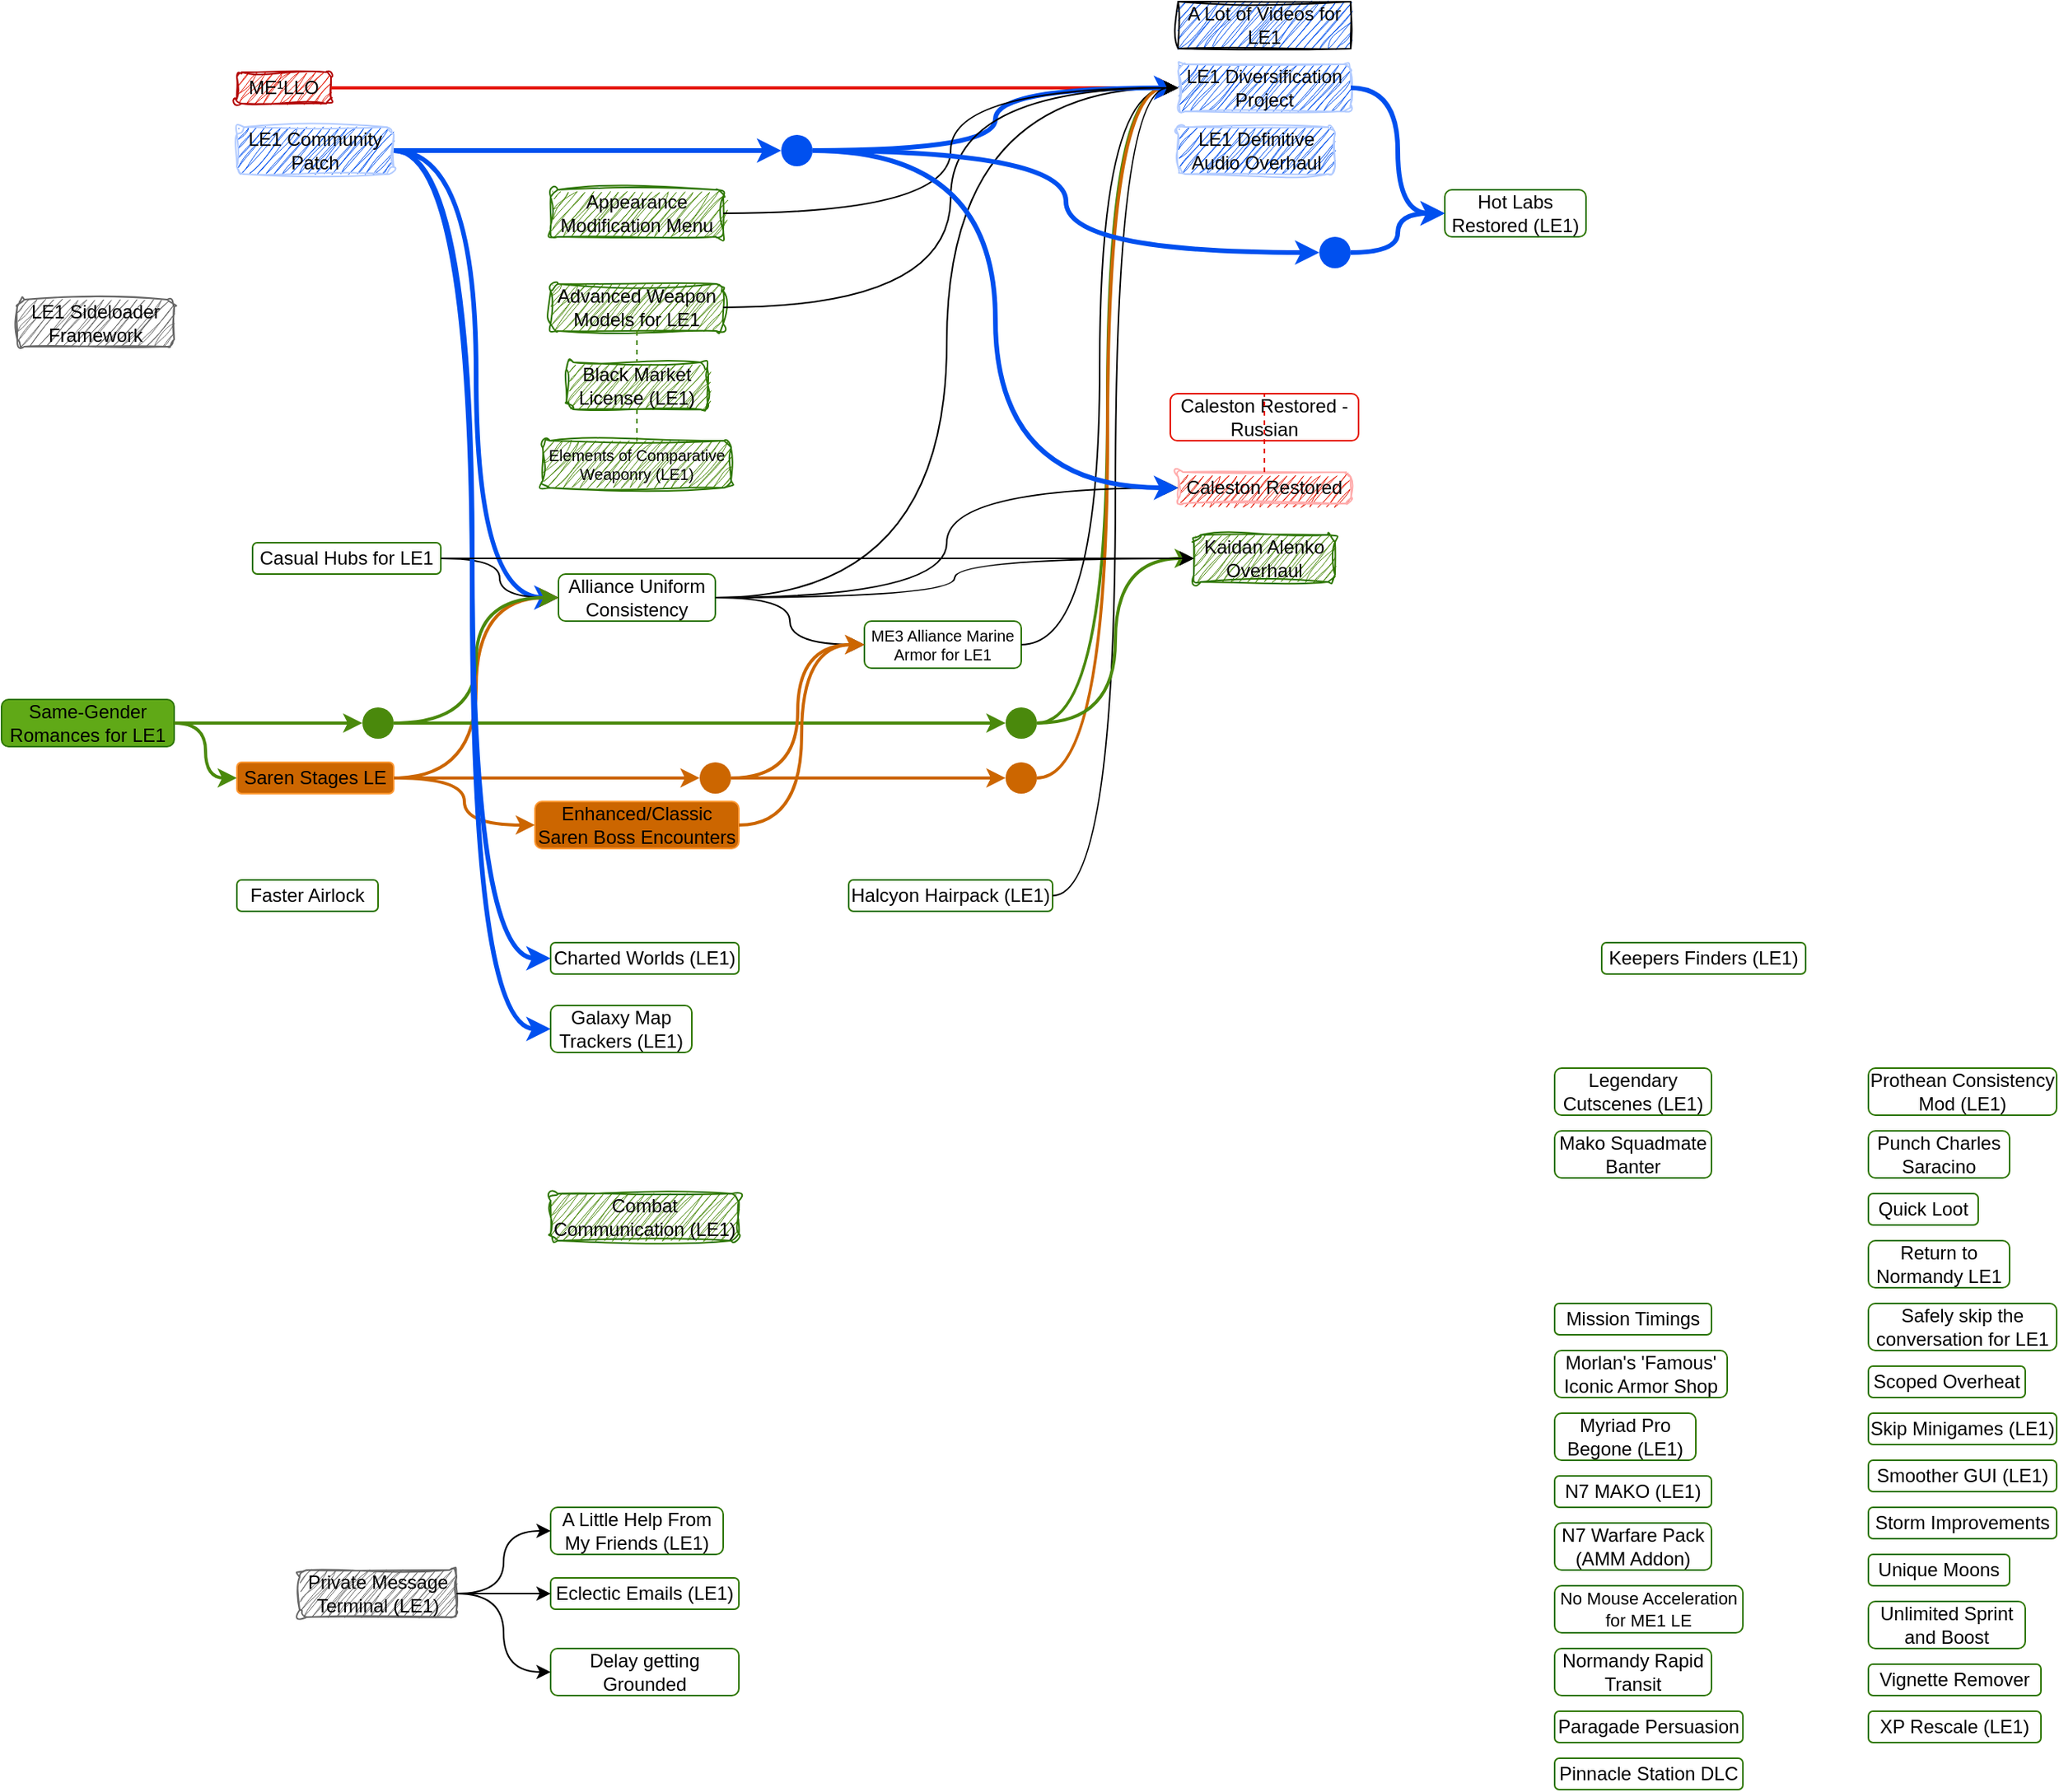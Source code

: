 <mxfile version="26.1.0">
  <diagram name="Страница — 1" id="1QfvMjIt6kSm-26QrTTU">
    <mxGraphModel dx="926" dy="1263" grid="1" gridSize="10" guides="1" tooltips="1" connect="1" arrows="1" fold="1" page="1" pageScale="1" pageWidth="1654" pageHeight="1169" math="0" shadow="0">
      <root>
        <mxCell id="0" />
        <mxCell id="1" parent="0" />
        <mxCell id="hEbEdlZakMNNl_RcjGQe-7" style="edgeStyle=orthogonalEdgeStyle;shape=connector;curved=1;rounded=0;orthogonalLoop=1;jettySize=auto;html=1;entryX=0;entryY=0.5;entryDx=0;entryDy=0;strokeColor=light-dark(#4A890C,#4A890C);align=center;verticalAlign=middle;fontFamily=Helvetica;fontSize=11;fontColor=default;labelBackgroundColor=default;endArrow=classic;strokeWidth=2;exitX=1;exitY=0.5;exitDx=0;exitDy=0;entryPerimeter=0;" edge="1" parent="1" source="hEbEdlZakMNNl_RcjGQe-16" target="XhbC9aTRr4sNY5ImtjRr-4">
          <mxGeometry relative="1" as="geometry" />
        </mxCell>
        <mxCell id="hEbEdlZakMNNl_RcjGQe-17" style="edgeStyle=orthogonalEdgeStyle;shape=connector;curved=1;rounded=0;orthogonalLoop=1;jettySize=auto;html=1;entryX=0;entryY=0.5;entryDx=0;entryDy=0;strokeColor=light-dark(#4A890C,#4A890C);align=center;verticalAlign=middle;fontFamily=Helvetica;fontSize=11;fontColor=default;labelBackgroundColor=default;endArrow=classic;strokeWidth=2;" edge="1" parent="1" source="XhbC9aTRr4sNY5ImtjRr-1" target="hEbEdlZakMNNl_RcjGQe-14">
          <mxGeometry relative="1" as="geometry" />
        </mxCell>
        <UserObject label="&lt;div&gt;Same-Gender Romances for LE1&lt;/div&gt;" link="https://www.nexusmods.com/masseffectlegendaryedition/mods/564" id="XhbC9aTRr4sNY5ImtjRr-1">
          <mxCell style="rounded=1;whiteSpace=wrap;html=1;fillColor=#60a917;fontColor=default;strokeColor=#2D7600;points=[[0,0.5,0,0,0],[0.5,0,0,0,0],[0.5,1,0,0,0],[1,0.5,0,0,0]];" parent="1" vertex="1">
            <mxGeometry x="40" y="445" width="110" height="30" as="geometry" />
          </mxCell>
        </UserObject>
        <UserObject label="&lt;div&gt;LE1 Sideloader Framework&lt;/div&gt;" link="https://www.nexusmods.com/masseffectlegendaryedition/mods/1309" id="XhbC9aTRr4sNY5ImtjRr-2">
          <mxCell style="rounded=1;whiteSpace=wrap;html=1;fillColor=light-dark(#666666,#666666);strokeColor=light-dark(#666666,#666666);sketch=1;curveFitting=1;jiggle=2;points=[[0,0.5,0,0,0],[0.5,0,0,0,0],[0.5,1,0,0,0],[1,0.5,0,0,0]];" parent="1" vertex="1">
            <mxGeometry x="50" y="190" width="100" height="30" as="geometry" />
          </mxCell>
        </UserObject>
        <mxCell id="hEbEdlZakMNNl_RcjGQe-4" style="edgeStyle=orthogonalEdgeStyle;shape=connector;curved=1;rounded=0;orthogonalLoop=1;jettySize=auto;html=1;exitX=1;exitY=0.5;exitDx=0;exitDy=0;entryX=0;entryY=0.5;entryDx=0;entryDy=0;strokeColor=light-dark(#0050EF,#0050EF);align=center;verticalAlign=middle;fontFamily=Helvetica;fontSize=11;fontColor=default;labelBackgroundColor=default;endArrow=classic;strokeWidth=3;" edge="1" parent="1" source="XhbC9aTRr4sNY5ImtjRr-3" target="XhbC9aTRr4sNY5ImtjRr-9">
          <mxGeometry relative="1" as="geometry" />
        </mxCell>
        <mxCell id="hEbEdlZakMNNl_RcjGQe-42" style="edgeStyle=orthogonalEdgeStyle;shape=connector;curved=1;rounded=0;orthogonalLoop=1;jettySize=auto;html=1;entryX=0;entryY=0.5;entryDx=0;entryDy=0;strokeColor=light-dark(#0050EF,#0050EF);align=center;verticalAlign=middle;fontFamily=Helvetica;fontSize=11;fontColor=default;labelBackgroundColor=default;endArrow=classic;strokeWidth=3;" edge="1" parent="1" source="XhbC9aTRr4sNY5ImtjRr-3" target="hEbEdlZakMNNl_RcjGQe-41">
          <mxGeometry relative="1" as="geometry" />
        </mxCell>
        <UserObject label="&lt;div&gt;LE1 Community Patch&lt;/div&gt;" link="https://www.nexusmods.com/masseffectlegendaryedition/mods/23" id="XhbC9aTRr4sNY5ImtjRr-3">
          <mxCell style="rounded=1;whiteSpace=wrap;html=1;fillColor=light-dark(#0050EF,#0050EF);fontColor=default;strokeColor=light-dark(#B2CBFF,#B2CBFF);points=[[0,0.5,0,0,0],[0.5,0,0,0,0],[0.5,1,0,0,0],[1,0.5,0,0,0]];sketch=1;curveFitting=1;jiggle=2;" parent="1" vertex="1">
            <mxGeometry x="190" y="80" width="100" height="30" as="geometry" />
          </mxCell>
        </UserObject>
        <UserObject label="&lt;div&gt;LE1 Diversification Project&lt;/div&gt;" link="https://www.nexusmods.com/masseffectlegendaryedition/mods/1172" id="XhbC9aTRr4sNY5ImtjRr-4">
          <mxCell style="rounded=1;whiteSpace=wrap;html=1;fillColor=light-dark(#0050EF,#0050EF);fontColor=default;strokeColor=light-dark(#B2CBFF,#B2CBFF);points=[[0,0.5,0,0,0],[0.5,0,0,0,0],[0.5,1,0,0,0],[1,0.5,0,0,0]];sketch=1;curveFitting=1;jiggle=2;" parent="1" vertex="1">
            <mxGeometry x="790" y="40" width="110" height="30" as="geometry" />
          </mxCell>
        </UserObject>
        <UserObject label="LE1 Definitive Audio Overhaul" link="https://www.nexusmods.com/masseffectlegendaryedition/mods/1560" id="XhbC9aTRr4sNY5ImtjRr-5">
          <mxCell style="rounded=1;whiteSpace=wrap;html=1;fillColor=light-dark(#0050EF,#0050EF);fontColor=default;strokeColor=light-dark(#B2CBFF,#B2CBFF);points=[[0,0.5,0,0,0],[0.5,0,0,0,0],[0.5,1,0,0,0],[1,0.5,0,0,0]];sketch=1;curveFitting=1;jiggle=2;" parent="1" vertex="1">
            <mxGeometry x="790" y="80" width="100" height="30" as="geometry" />
          </mxCell>
        </UserObject>
        <UserObject label="A Lot of Videos for LE1" link="https://www.nexusmods.com/masseffectlegendaryedition/mods/3" id="XhbC9aTRr4sNY5ImtjRr-6">
          <mxCell style="rounded=0;whiteSpace=wrap;html=1;fillColor=light-dark(#0050EF,#0050EF);fontColor=default;strokeColor=default;fillStyle=hatch;gradientColor=none;sketch=1;curveFitting=1;jiggle=2;glass=0;shadow=0;points=[[0,0.5,0,0,0],[0.5,0,0,0,0],[0.5,1,0,0,0],[1,0.5,0,0,0]];" parent="1" vertex="1">
            <mxGeometry x="790" width="110" height="30" as="geometry" />
          </mxCell>
        </UserObject>
        <UserObject label="A Little Help From My Friends (LE1)" link="https://www.nexusmods.com/masseffectlegendaryedition/mods/1526" id="XhbC9aTRr4sNY5ImtjRr-7">
          <mxCell style="rounded=1;whiteSpace=wrap;html=1;fillColor=none;fontColor=default;strokeColor=#2D7600;points=[[0,0.5,0,0,0],[0.5,0,0,0,0],[0.5,1,0,0,0],[1,0.5,0,0,0]];" parent="1" vertex="1">
            <mxGeometry x="390" y="960" width="110" height="30" as="geometry" />
          </mxCell>
        </UserObject>
        <UserObject label="Advanced Weapon Models for LE1" link="https://www.nexusmods.com/masseffectlegendaryedition/mods/853" id="XhbC9aTRr4sNY5ImtjRr-8">
          <mxCell style="rounded=1;whiteSpace=wrap;html=1;fillColor=light-dark(#4A890C,#4A890C);fontColor=default;strokeColor=#2D7600;sketch=1;curveFitting=1;jiggle=2;points=[[0,0.5,0,0,0],[0.5,0,0,0,0],[0.5,1,0,0,0],[1,0.5,0,0,0]];" parent="1" vertex="1">
            <mxGeometry x="390" y="180" width="110" height="30" as="geometry" />
          </mxCell>
        </UserObject>
        <UserObject label="Alliance Uniform Consistency" link="https://www.nexusmods.com/masseffectlegendaryedition/mods/799" id="XhbC9aTRr4sNY5ImtjRr-9">
          <mxCell style="rounded=1;whiteSpace=wrap;html=1;fillColor=none;fontColor=default;strokeColor=#2D7600;points=[[0,0.5,0,0,0],[0.5,0,0,0,0],[0.5,1,0,0,0],[1,0.5,0,0,0]];" parent="1" vertex="1">
            <mxGeometry x="395" y="365" width="100" height="30" as="geometry" />
          </mxCell>
        </UserObject>
        <UserObject label="Appearance Modification Menu" link="https://www.nexusmods.com/masseffectlegendaryedition/mods/2513" id="XhbC9aTRr4sNY5ImtjRr-10">
          <mxCell style="rounded=1;whiteSpace=wrap;html=1;fillColor=light-dark(#4A890C,#4A890C);fontColor=default;strokeColor=#2D7600;points=[[0,0.5,0,0,0],[0.5,0,0,0,0],[0.5,1,0,0,0],[1,0.5,0,0,0]];sketch=1;curveFitting=1;jiggle=2;" parent="1" vertex="1">
            <mxGeometry x="390" y="120" width="110" height="30" as="geometry" />
          </mxCell>
        </UserObject>
        <mxCell id="hEbEdlZakMNNl_RcjGQe-35" style="shape=connector;rounded=0;orthogonalLoop=1;jettySize=auto;html=1;strokeColor=light-dark(#4A890C,#4A890C);align=center;verticalAlign=middle;fontFamily=Helvetica;fontSize=11;fontColor=default;labelBackgroundColor=default;endArrow=none;dashed=1;startFill=0;" edge="1" parent="1" source="XhbC9aTRr4sNY5ImtjRr-11" target="XhbC9aTRr4sNY5ImtjRr-18">
          <mxGeometry relative="1" as="geometry" />
        </mxCell>
        <UserObject label="Black Market License (LE1)" link="https://www.nexusmods.com/masseffectlegendaryedition/mods/661" id="XhbC9aTRr4sNY5ImtjRr-11">
          <mxCell style="rounded=1;whiteSpace=wrap;html=1;fillColor=light-dark(#4A890C,#4A890C);fontColor=default;strokeColor=#2D7600;points=[[0,0.5,0,0,0],[0.5,0,0,0,0],[0.5,1,0,0,0],[1,0.5,0,0,0]];sketch=1;curveFitting=1;jiggle=2;" parent="1" vertex="1">
            <mxGeometry x="400" y="230" width="90" height="30" as="geometry" />
          </mxCell>
        </UserObject>
        <UserObject label="Caleston Restored" link="https://www.nexusmods.com/masseffectlegendaryedition/mods/2238" id="XhbC9aTRr4sNY5ImtjRr-12">
          <mxCell style="rounded=1;whiteSpace=wrap;html=1;fillColor=light-dark(#E51400,#E51400);fontColor=default;strokeColor=light-dark(#FFACAC,#FFACAC);points=[[0,0.5,0,0,0],[0.5,0,0,0,0],[0.5,1,0,0,0],[1,0.5,0,0,0]];sketch=1;curveFitting=1;jiggle=2;" parent="1" vertex="1">
            <mxGeometry x="790" y="300" width="110" height="20" as="geometry" />
          </mxCell>
        </UserObject>
        <mxCell id="hEbEdlZakMNNl_RcjGQe-5" style="edgeStyle=orthogonalEdgeStyle;shape=connector;curved=1;rounded=0;orthogonalLoop=1;jettySize=auto;html=1;exitX=1;exitY=0.5;exitDx=0;exitDy=0;entryX=0;entryY=0.5;entryDx=0;entryDy=0;strokeColor=default;align=center;verticalAlign=middle;fontFamily=Helvetica;fontSize=11;fontColor=default;labelBackgroundColor=default;endArrow=classic;" edge="1" parent="1" source="XhbC9aTRr4sNY5ImtjRr-13" target="XhbC9aTRr4sNY5ImtjRr-9">
          <mxGeometry relative="1" as="geometry" />
        </mxCell>
        <UserObject label="Casual Hubs for LE1" link="https://www.nexusmods.com/masseffectlegendaryedition/mods/574" id="XhbC9aTRr4sNY5ImtjRr-13">
          <mxCell style="rounded=1;whiteSpace=wrap;html=1;fillColor=none;fontColor=default;strokeColor=#2D7600;points=[[0,0.5,0,0,0],[0.5,0,0,0,0],[0.5,1,0,0,0],[1,0.5,0,0,0]];" parent="1" vertex="1">
            <mxGeometry x="200" y="345" width="120" height="20" as="geometry" />
          </mxCell>
        </UserObject>
        <UserObject label="Caleston Restored - Russian" link="https://www.nexusmods.com/masseffectlegendaryedition/mods/2408" id="XhbC9aTRr4sNY5ImtjRr-14">
          <mxCell style="rounded=1;whiteSpace=wrap;html=1;fillColor=none;fontColor=default;strokeColor=light-dark(#E51400,#E51400);points=[[0,0.5,0,0,0],[0.5,0,0,0,0],[0.5,1,0,0,0],[1,0.5,0,0,0]];" parent="1" vertex="1">
            <mxGeometry x="785" y="250" width="120" height="30" as="geometry" />
          </mxCell>
        </UserObject>
        <UserObject label="Combat Communication (LE1)" link="https://www.nexusmods.com/masseffectlegendaryedition/mods/1934" id="XhbC9aTRr4sNY5ImtjRr-15">
          <mxCell style="rounded=1;whiteSpace=wrap;html=1;fillColor=light-dark(#4A890C,#4A890C);fontColor=default;strokeColor=#2D7600;points=[[0,0.5,0,0,0],[0.5,0,0,0,0],[0.5,1,0,0,0],[1,0.5,0,0,0]];sketch=1;curveFitting=1;jiggle=2;" parent="1" vertex="1">
            <mxGeometry x="390" y="760" width="120" height="30" as="geometry" />
          </mxCell>
        </UserObject>
        <UserObject label="Eclectic Emails (LE1)" link="https://www.nexusmods.com/masseffectlegendaryedition/mods/1563" id="XhbC9aTRr4sNY5ImtjRr-16">
          <mxCell style="rounded=1;whiteSpace=wrap;html=1;fillColor=none;fontColor=default;strokeColor=#2D7600;points=[[0,0.5,0,0,0],[0.5,0,0,0,0],[0.5,1,0,0,0],[1,0.5,0,0,0]];" parent="1" vertex="1">
            <mxGeometry x="390" y="1005" width="120" height="20" as="geometry" />
          </mxCell>
        </UserObject>
        <UserObject label="Halcyon Hairpack (LE1)" link="https://www.nexusmods.com/masseffectlegendaryedition/mods/1497" id="XhbC9aTRr4sNY5ImtjRr-17">
          <mxCell style="rounded=1;whiteSpace=wrap;html=1;fillColor=none;fontColor=default;strokeColor=#2D7600;points=[[0,0.5,0,0,0],[0.5,0,0,0,0],[0.5,1,0,0,0],[1,0.5,0,0,0]];" parent="1" vertex="1">
            <mxGeometry x="580" y="560" width="130" height="20" as="geometry" />
          </mxCell>
        </UserObject>
        <UserObject label="Elements of Comparative Weaponry (LE1)" link="https://www.nexusmods.com/masseffectlegendaryedition/mods/639" id="XhbC9aTRr4sNY5ImtjRr-18">
          <mxCell style="rounded=1;whiteSpace=wrap;html=1;fillColor=light-dark(#4A890C,#4A890C);fontColor=default;strokeColor=#2D7600;fontSize=10;points=[[0,0.5,0,0,0],[0.5,0,0,0,0],[0.5,1,0,0,0],[1,0.5,0,0,0]];sketch=1;curveFitting=1;jiggle=2;" parent="1" vertex="1">
            <mxGeometry x="385" y="280" width="120" height="30" as="geometry" />
          </mxCell>
        </UserObject>
        <UserObject label="Galaxy Map Trackers (LE1)" link="https://www.nexusmods.com/masseffectlegendaryedition/mods/426" id="XhbC9aTRr4sNY5ImtjRr-19">
          <mxCell style="rounded=1;whiteSpace=wrap;html=1;fillColor=none;fontColor=default;strokeColor=#2D7600;points=[[0,0.5,0,0,0],[0.5,0,0,0,0],[0.5,1,0,0,0],[1,0.5,0,0,0]];" parent="1" vertex="1">
            <mxGeometry x="390" y="640" width="90" height="30" as="geometry" />
          </mxCell>
        </UserObject>
        <UserObject label="Faster Airlock" link="https://www.nexusmods.com/masseffectlegendaryedition/mods/753" id="XhbC9aTRr4sNY5ImtjRr-20">
          <mxCell style="rounded=1;whiteSpace=wrap;html=1;fillColor=none;fontColor=default;strokeColor=#2D7600;points=[[0,0.5,0,0,0],[0.5,0,0,0,0],[0.5,1,0,0,0],[1,0.5,0,0,0]];" parent="1" vertex="1">
            <mxGeometry x="190" y="560" width="90" height="20" as="geometry" />
          </mxCell>
        </UserObject>
        <UserObject label="&lt;div&gt;Legendary Cutscenes (LE1)&lt;/div&gt;" link="https://www.nexusmods.com/masseffectlegendaryedition/mods/2341" id="XhbC9aTRr4sNY5ImtjRr-21">
          <mxCell style="rounded=1;whiteSpace=wrap;html=1;fillColor=none;fontColor=default;strokeColor=#2D7600;points=[[0,0.5,0,0,0],[0.5,0,0,0,0],[0.5,1,0,0,0],[1,0.5,0,0,0]];" parent="1" vertex="1">
            <mxGeometry x="1030" y="680" width="100" height="30" as="geometry" />
          </mxCell>
        </UserObject>
        <UserObject label="Hot Labs Restored (LE1)" link="https://www.nexusmods.com/masseffectlegendaryedition/mods/1708" id="XhbC9aTRr4sNY5ImtjRr-22">
          <mxCell style="rounded=1;whiteSpace=wrap;html=1;fillColor=none;fontColor=default;strokeColor=#2D7600;points=[[0,0.5,0,0,0],[0.5,0,0,0,0],[0.5,1,0,0,0],[1,0.5,0,0,0]];" parent="1" vertex="1">
            <mxGeometry x="960" y="120" width="90" height="30" as="geometry" />
          </mxCell>
        </UserObject>
        <UserObject label="Keepers Finders (LE1)" link="https://www.nexusmods.com/masseffectlegendaryedition/mods/1043" id="XhbC9aTRr4sNY5ImtjRr-23">
          <mxCell style="rounded=1;whiteSpace=wrap;html=1;fillColor=none;fontColor=default;strokeColor=#2D7600;points=[[0,0.5,0,0,0],[0.5,0,0,0,0],[0.5,1,0,0,0],[1,0.5,0,0,0]];" parent="1" vertex="1">
            <mxGeometry x="1060" y="600" width="130" height="20" as="geometry" />
          </mxCell>
        </UserObject>
        <UserObject label="Kaidan Alenko Overhaul" link="https://www.nexusmods.com/masseffectlegendaryedition/mods/1213" id="XhbC9aTRr4sNY5ImtjRr-24">
          <mxCell style="rounded=1;whiteSpace=wrap;html=1;fillColor=light-dark(#4A890C,#4A890C);fontColor=default;strokeColor=#2D7600;points=[[0,0.5,0,0,0],[0.5,0,0,0,0],[0.5,1,0,0,0],[1,0.5,0,0,0]];sketch=1;curveFitting=1;jiggle=2;" parent="1" vertex="1">
            <mxGeometry x="800" y="340" width="90" height="30" as="geometry" />
          </mxCell>
        </UserObject>
        <UserObject label="Mission Timings" link="https://www.nexusmods.com/masseffectlegendaryedition/mods/754" id="XhbC9aTRr4sNY5ImtjRr-25">
          <mxCell style="rounded=1;whiteSpace=wrap;html=1;fillColor=none;fontColor=default;strokeColor=#2D7600;points=[[0,0.5,0,0,0],[0.5,0,0,0,0],[0.5,1,0,0,0],[1,0.5,0,0,0]];" parent="1" vertex="1">
            <mxGeometry x="1030" y="830" width="100" height="20" as="geometry" />
          </mxCell>
        </UserObject>
        <UserObject label="Mako Squadmate Banter" link="https://www.nexusmods.com/masseffectlegendaryedition/mods/1310" id="XhbC9aTRr4sNY5ImtjRr-26">
          <mxCell style="rounded=1;whiteSpace=wrap;html=1;fillColor=none;fontColor=default;strokeColor=#2D7600;points=[[0,0.5,0,0,0],[0.5,0,0,0,0],[0.5,1,0,0,0],[1,0.5,0,0,0]];" parent="1" vertex="1">
            <mxGeometry x="1030" y="720" width="100" height="30" as="geometry" />
          </mxCell>
        </UserObject>
        <UserObject label="ME3 Alliance Marine Armor for LE1" link="https://www.nexusmods.com/masseffectlegendaryedition/mods/838" id="XhbC9aTRr4sNY5ImtjRr-27">
          <mxCell style="rounded=1;whiteSpace=wrap;html=1;fillColor=none;fontColor=default;strokeColor=#2D7600;fontSize=10;points=[[0,0.5,0,0,0],[0.5,0,0,0,0],[0.5,1,0,0,0],[1,0.5,0,0,0]];" parent="1" vertex="1">
            <mxGeometry x="590" y="395" width="100" height="30" as="geometry" />
          </mxCell>
        </UserObject>
        <UserObject label="ME¹LLO" link="https://www.nexusmods.com/masseffectlegendaryedition/mods/1500" id="XhbC9aTRr4sNY5ImtjRr-28">
          <mxCell style="rounded=1;whiteSpace=wrap;html=1;fillColor=light-dark(#E51400,#E51400);fontColor=default;strokeColor=#B20000;fillStyle=auto;sketch=1;curveFitting=1;jiggle=2;points=[[0,0.5,0,0,0],[0.5,0,0,0,0],[0.5,1,0,0,0],[1,0.5,0,0,0]];" parent="1" vertex="1">
            <mxGeometry x="190" y="45" width="60" height="20" as="geometry" />
          </mxCell>
        </UserObject>
        <UserObject label="N7 Warfare Pack (AMM Addon)" link="https://www.nexusmods.com/masseffectlegendaryedition/mods/2325" id="XhbC9aTRr4sNY5ImtjRr-29">
          <mxCell style="rounded=1;whiteSpace=wrap;html=1;fillColor=none;fontColor=default;strokeColor=#2D7600;points=[[0,0.5,0,0,0],[0.5,0,0,0,0],[0.5,1,0,0,0],[1,0.5,0,0,0]];" parent="1" vertex="1">
            <mxGeometry x="1030" y="970" width="100" height="30" as="geometry" />
          </mxCell>
        </UserObject>
        <UserObject label="Morlan&#39;s &#39;Famous&#39; Iconic Armor Shop" link="https://www.nexusmods.com/masseffectlegendaryedition/mods/684" id="XhbC9aTRr4sNY5ImtjRr-30">
          <mxCell style="rounded=1;whiteSpace=wrap;html=1;fillColor=none;fontColor=default;strokeColor=#2D7600;points=[[0,0.5,0,0,0],[0.5,0,0,0,0],[0.5,1,0,0,0],[1,0.5,0,0,0]];" parent="1" vertex="1">
            <mxGeometry x="1030" y="860" width="110" height="30" as="geometry" />
          </mxCell>
        </UserObject>
        <UserObject label="N7 MAKO (LE1)" link="https://www.nexusmods.com/masseffectlegendaryedition/mods/309" id="XhbC9aTRr4sNY5ImtjRr-31">
          <mxCell style="rounded=1;whiteSpace=wrap;html=1;fillColor=none;fontColor=default;strokeColor=#2D7600;points=[[0,0.5,0,0,0],[0.5,0,0,0,0],[0.5,1,0,0,0],[1,0.5,0,0,0]];" parent="1" vertex="1">
            <mxGeometry x="1030" y="940" width="100" height="20" as="geometry" />
          </mxCell>
        </UserObject>
        <UserObject label="Myriad Pro Begone (LE1)" link="https://www.nexusmods.com/masseffectlegendaryedition/mods/1070" id="XhbC9aTRr4sNY5ImtjRr-32">
          <mxCell style="rounded=1;whiteSpace=wrap;html=1;fillColor=none;fontColor=default;strokeColor=#2D7600;points=[[0,0.5,0,0,0],[0.5,0,0,0,0],[0.5,1,0,0,0],[1,0.5,0,0,0]];" parent="1" vertex="1">
            <mxGeometry x="1030" y="900" width="90" height="30" as="geometry" />
          </mxCell>
        </UserObject>
        <UserObject label="Normandy Rapid Transit" link="https://www.nexusmods.com/masseffectlegendaryedition/mods/755" id="XhbC9aTRr4sNY5ImtjRr-33">
          <mxCell style="rounded=1;whiteSpace=wrap;html=1;fillColor=none;fontColor=default;strokeColor=#2D7600;points=[[0,0.5,0,0,0],[0.5,0,0,0,0],[0.5,1,0,0,0],[1,0.5,0,0,0]];" parent="1" vertex="1">
            <mxGeometry x="1030" y="1050" width="100" height="30" as="geometry" />
          </mxCell>
        </UserObject>
        <UserObject label="No Mouse Acceleration for ME1 LE" link="https://www.nexusmods.com/masseffectlegendaryedition/mods/319" id="XhbC9aTRr4sNY5ImtjRr-34">
          <mxCell style="rounded=1;whiteSpace=wrap;html=1;fillColor=none;fontColor=default;strokeColor=#2D7600;fontSize=11;points=[[0,0.5,0,0,0],[0.5,0,0,0,0],[0.5,1,0,0,0],[1,0.5,0,0,0]];" parent="1" vertex="1">
            <mxGeometry x="1030" y="1010" width="120" height="30" as="geometry" />
          </mxCell>
        </UserObject>
        <UserObject label="Prothean Consistency Mod (LE1)" link="https://www.nexusmods.com/masseffectlegendaryedition/mods/1538" id="XhbC9aTRr4sNY5ImtjRr-35">
          <mxCell style="rounded=1;whiteSpace=wrap;html=1;fillColor=none;fontColor=default;strokeColor=#2D7600;points=[[0,0.5,0,0,0],[0.5,0,0,0,0],[0.5,1,0,0,0],[1,0.5,0,0,0]];" parent="1" vertex="1">
            <mxGeometry x="1230" y="680" width="120" height="30" as="geometry" />
          </mxCell>
        </UserObject>
        <UserObject label="Paragade Persuasion" link="https://www.nexusmods.com/masseffectlegendaryedition/mods/1673" id="XhbC9aTRr4sNY5ImtjRr-36">
          <mxCell style="rounded=1;whiteSpace=wrap;html=1;fillColor=none;fontColor=default;strokeColor=#2D7600;points=[[0,0.5,0,0,0],[0.5,0,0,0,0],[0.5,1,0,0,0],[1,0.5,0,0,0]];" parent="1" vertex="1">
            <mxGeometry x="1030" y="1090" width="120" height="20" as="geometry" />
          </mxCell>
        </UserObject>
        <mxCell id="hEbEdlZakMNNl_RcjGQe-1" style="edgeStyle=orthogonalEdgeStyle;rounded=0;orthogonalLoop=1;jettySize=auto;html=1;exitX=1;exitY=0.5;exitDx=0;exitDy=0;entryX=0;entryY=0.5;entryDx=0;entryDy=0;curved=1;" edge="1" parent="1" source="XhbC9aTRr4sNY5ImtjRr-37" target="XhbC9aTRr4sNY5ImtjRr-7">
          <mxGeometry relative="1" as="geometry" />
        </mxCell>
        <mxCell id="hEbEdlZakMNNl_RcjGQe-12" style="edgeStyle=orthogonalEdgeStyle;shape=connector;curved=1;rounded=0;orthogonalLoop=1;jettySize=auto;html=1;strokeColor=default;align=center;verticalAlign=middle;fontFamily=Helvetica;fontSize=11;fontColor=default;labelBackgroundColor=default;endArrow=classic;" edge="1" parent="1" source="XhbC9aTRr4sNY5ImtjRr-37" target="XhbC9aTRr4sNY5ImtjRr-16">
          <mxGeometry relative="1" as="geometry" />
        </mxCell>
        <UserObject label="Private Message Terminal (LE1)" link="https://www.nexusmods.com/masseffectlegendaryedition/mods/1525" id="XhbC9aTRr4sNY5ImtjRr-37">
          <mxCell style="rounded=1;whiteSpace=wrap;html=1;fillColor=light-dark(#666666,#666666);fontColor=default;strokeColor=light-dark(#666666,#666666);points=[[0,0.5,0,0,0],[0.5,0,0,0,0],[0.5,1,0,0,0],[1,0.5,0,0,0]];sketch=1;curveFitting=1;jiggle=2;" parent="1" vertex="1">
            <mxGeometry x="230" y="1000" width="100" height="30" as="geometry" />
          </mxCell>
        </UserObject>
        <UserObject label="Pinnacle Station DLC" link="https://www.nexusmods.com/masseffectlegendaryedition/mods/832" id="XhbC9aTRr4sNY5ImtjRr-38">
          <mxCell style="rounded=1;whiteSpace=wrap;html=1;fillColor=none;fontColor=default;strokeColor=#2D7600;points=[[0,0.5,0,0,0],[0.5,0,0,0,0],[0.5,1,0,0,0],[1,0.5,0,0,0]];" parent="1" vertex="1">
            <mxGeometry x="1030" y="1120" width="120" height="20" as="geometry" />
          </mxCell>
        </UserObject>
        <UserObject label="Quick Loot" link="https://www.nexusmods.com/masseffectlegendaryedition/mods/1026" id="XhbC9aTRr4sNY5ImtjRr-39">
          <mxCell style="rounded=1;whiteSpace=wrap;html=1;fillColor=none;fontColor=default;strokeColor=#2D7600;points=[[0,0.5,0,0,0],[0.5,0,0,0,0],[0.5,1,0,0,0],[1,0.5,0,0,0]];" parent="1" vertex="1">
            <mxGeometry x="1230" y="760" width="70" height="20" as="geometry" />
          </mxCell>
        </UserObject>
        <UserObject label="Punch Charles Saracino" link="https://www.nexusmods.com/masseffectlegendaryedition/mods/1524" id="XhbC9aTRr4sNY5ImtjRr-40">
          <mxCell style="rounded=1;whiteSpace=wrap;html=1;fillColor=none;fontColor=default;strokeColor=#2D7600;points=[[0,0.5,0,0,0],[0.5,0,0,0,0],[0.5,1,0,0,0],[1,0.5,0,0,0]];" parent="1" vertex="1">
            <mxGeometry x="1230" y="720" width="90" height="30" as="geometry" />
          </mxCell>
        </UserObject>
        <UserObject label="Scoped Overheat" link="https://www.nexusmods.com/masseffectlegendaryedition/mods/1813" id="XhbC9aTRr4sNY5ImtjRr-41">
          <mxCell style="rounded=1;whiteSpace=wrap;html=1;fillColor=none;fontColor=default;strokeColor=#2D7600;points=[[0,0.5,0,0,0],[0.5,0,0,0,0],[0.5,1,0,0,0],[1,0.5,0,0,0]];" parent="1" vertex="1">
            <mxGeometry x="1230" y="870" width="100" height="20" as="geometry" />
          </mxCell>
        </UserObject>
        <UserObject label="Return to Normandy LE1" link="https://www.nexusmods.com/masseffectlegendaryedition/mods/1580" id="XhbC9aTRr4sNY5ImtjRr-42">
          <mxCell style="rounded=1;whiteSpace=wrap;html=1;fillColor=none;fontColor=default;strokeColor=#2D7600;points=[[0,0.5,0,0,0],[0.5,0,0,0,0],[0.5,1,0,0,0],[1,0.5,0,0,0]];" parent="1" vertex="1">
            <mxGeometry x="1230" y="790" width="90" height="30" as="geometry" />
          </mxCell>
        </UserObject>
        <mxCell id="hEbEdlZakMNNl_RcjGQe-8" style="edgeStyle=orthogonalEdgeStyle;shape=connector;curved=1;rounded=0;orthogonalLoop=1;jettySize=auto;html=1;entryX=0;entryY=0.5;entryDx=0;entryDy=0;strokeColor=light-dark(#CC6600,#CC6600);align=center;verticalAlign=middle;fontFamily=Helvetica;fontSize=11;fontColor=default;labelBackgroundColor=default;endArrow=classic;strokeWidth=2;" edge="1" parent="1" source="XhbC9aTRr4sNY5ImtjRr-43" target="XhbC9aTRr4sNY5ImtjRr-9">
          <mxGeometry relative="1" as="geometry" />
        </mxCell>
        <mxCell id="hEbEdlZakMNNl_RcjGQe-22" style="edgeStyle=orthogonalEdgeStyle;shape=connector;curved=1;rounded=0;orthogonalLoop=1;jettySize=auto;html=1;entryX=0;entryY=0.5;entryDx=0;entryDy=0;strokeColor=light-dark(#CC6600,#CC6600);align=center;verticalAlign=middle;fontFamily=Helvetica;fontSize=11;fontColor=default;labelBackgroundColor=default;endArrow=classic;strokeWidth=2;" edge="1" parent="1" source="XhbC9aTRr4sNY5ImtjRr-43" target="hEbEdlZakMNNl_RcjGQe-21">
          <mxGeometry relative="1" as="geometry" />
        </mxCell>
        <UserObject label="Saren Stages LE" link="https://www.nexusmods.com/masseffectlegendaryedition/mods/666" id="XhbC9aTRr4sNY5ImtjRr-43">
          <mxCell style="rounded=1;whiteSpace=wrap;html=1;fillColor=light-dark(#CC6600,#CC6600);fontColor=default;strokeColor=light-dark(#FF9933,#FF9933);points=[[0,0.5,0,0,0],[0.5,0,0,0,0],[0.5,1,0,0,0],[1,0.5,0,0,0]];" parent="1" vertex="1">
            <mxGeometry x="190" y="485" width="100" height="20" as="geometry" />
          </mxCell>
        </UserObject>
        <UserObject label="Safely skip the conversation for LE1" link="https://www.nexusmods.com/masseffectlegendaryedition/mods/438" id="XhbC9aTRr4sNY5ImtjRr-44">
          <mxCell style="rounded=1;whiteSpace=wrap;html=1;fillColor=none;fontColor=default;strokeColor=#2D7600;points=[[0,0.5,0,0,0],[0.5,0,0,0,0],[0.5,1,0,0,0],[1,0.5,0,0,0]];" parent="1" vertex="1">
            <mxGeometry x="1230" y="830" width="120" height="30" as="geometry" />
          </mxCell>
        </UserObject>
        <UserObject label="Skip Minigames (LE1)" link="https://www.nexusmods.com/masseffectlegendaryedition/mods/360" id="XhbC9aTRr4sNY5ImtjRr-45">
          <mxCell style="rounded=1;whiteSpace=wrap;html=1;fillColor=none;fontColor=default;strokeColor=#2D7600;points=[[0,0.5,0,0,0],[0.5,0,0,0,0],[0.5,1,0,0,0],[1,0.5,0,0,0]];" parent="1" vertex="1">
            <mxGeometry x="1230" y="900" width="120" height="20" as="geometry" />
          </mxCell>
        </UserObject>
        <UserObject label="Unlimited Sprint and Boost" link="https://www.nexusmods.com/masseffectlegendaryedition/mods/337" id="XhbC9aTRr4sNY5ImtjRr-46">
          <mxCell style="rounded=1;whiteSpace=wrap;html=1;fillColor=none;fontColor=default;strokeColor=#2D7600;points=[[0,0.5,0,0,0],[0.5,0,0,0,0],[0.5,1,0,0,0],[1,0.5,0,0,0]];" parent="1" vertex="1">
            <mxGeometry x="1230" y="1020" width="100" height="30" as="geometry" />
          </mxCell>
        </UserObject>
        <UserObject label="Smoother GUI (LE1)" link="https://www.nexusmods.com/masseffectlegendaryedition/mods/2121" id="XhbC9aTRr4sNY5ImtjRr-47">
          <mxCell style="rounded=1;whiteSpace=wrap;html=1;fillColor=none;fontColor=default;strokeColor=#2D7600;points=[[0,0.5,0,0,0],[0.5,0,0,0,0],[0.5,1,0,0,0],[1,0.5,0,0,0]];" parent="1" vertex="1">
            <mxGeometry x="1230" y="930" width="120" height="20" as="geometry" />
          </mxCell>
        </UserObject>
        <UserObject label="Unique Moons" link="https://www.nexusmods.com/masseffectlegendaryedition/mods/1735" id="XhbC9aTRr4sNY5ImtjRr-48">
          <mxCell style="rounded=1;whiteSpace=wrap;html=1;fillColor=none;fontColor=default;strokeColor=#2D7600;points=[[0,0.5,0,0,0],[0.5,0,0,0,0],[0.5,1,0,0,0],[1,0.5,0,0,0]];" parent="1" vertex="1">
            <mxGeometry x="1230" y="990" width="90" height="20" as="geometry" />
          </mxCell>
        </UserObject>
        <UserObject label="Storm Improvements" link="https://www.nexusmods.com/masseffectlegendaryedition/mods/1971" id="XhbC9aTRr4sNY5ImtjRr-49">
          <mxCell style="rounded=1;whiteSpace=wrap;html=1;fillColor=none;fontColor=default;strokeColor=#2D7600;points=[[0,0.5,0,0,0],[0.5,0,0,0,0],[0.5,1,0,0,0],[1,0.5,0,0,0]];" parent="1" vertex="1">
            <mxGeometry x="1230" y="960" width="120" height="20" as="geometry" />
          </mxCell>
        </UserObject>
        <UserObject label="Vignette Remover" link="https://www.nexusmods.com/masseffectlegendaryedition/mods/428" id="XhbC9aTRr4sNY5ImtjRr-50">
          <mxCell style="rounded=1;whiteSpace=wrap;html=1;fillColor=none;fontColor=default;strokeColor=#2D7600;points=[[0,0.5,0,0,0],[0.5,0,0,0,0],[0.5,1,0,0,0],[1,0.5,0,0,0]];" parent="1" vertex="1">
            <mxGeometry x="1230" y="1060" width="110" height="20" as="geometry" />
          </mxCell>
        </UserObject>
        <UserObject label="XP Rescale (LE1)" link="https://www.nexusmods.com/masseffectlegendaryedition/mods/369" id="XhbC9aTRr4sNY5ImtjRr-52">
          <mxCell style="rounded=1;whiteSpace=wrap;html=1;fillColor=none;fontColor=default;strokeColor=#2D7600;points=[[0,0.5,0,0,0],[0.5,0,0,0,0],[0.5,1,0,0,0],[1,0.5,0,0,0]];" parent="1" vertex="1">
            <mxGeometry x="1230" y="1090" width="110" height="20" as="geometry" />
          </mxCell>
        </UserObject>
        <UserObject label="Delay getting Grounded" link="https://www.nexusmods.com/masseffectlegendaryedition/mods/1989" id="hEbEdlZakMNNl_RcjGQe-10">
          <mxCell style="rounded=1;whiteSpace=wrap;html=1;fillColor=none;fontColor=default;strokeColor=#2D7600;points=[[0,0.5,0,0,0],[0.5,0,0,0,0],[0.5,1,0,0,0],[1,0.5,0,0,0]];" vertex="1" parent="1">
            <mxGeometry x="390" y="1050" width="120" height="30" as="geometry" />
          </mxCell>
        </UserObject>
        <mxCell id="hEbEdlZakMNNl_RcjGQe-11" style="edgeStyle=orthogonalEdgeStyle;shape=connector;curved=1;rounded=0;orthogonalLoop=1;jettySize=auto;html=1;entryX=0;entryY=0.5;entryDx=0;entryDy=0;entryPerimeter=0;strokeColor=default;align=center;verticalAlign=middle;fontFamily=Helvetica;fontSize=11;fontColor=default;labelBackgroundColor=default;endArrow=classic;" edge="1" parent="1" source="XhbC9aTRr4sNY5ImtjRr-37" target="hEbEdlZakMNNl_RcjGQe-10">
          <mxGeometry relative="1" as="geometry" />
        </mxCell>
        <mxCell id="hEbEdlZakMNNl_RcjGQe-13" style="edgeStyle=orthogonalEdgeStyle;shape=connector;curved=1;rounded=0;orthogonalLoop=1;jettySize=auto;html=1;entryX=0;entryY=0.5;entryDx=0;entryDy=0;entryPerimeter=0;strokeColor=light-dark(#4A890C,#4A890C);align=center;verticalAlign=middle;fontFamily=Helvetica;fontSize=11;fontColor=default;labelBackgroundColor=default;endArrow=classic;strokeWidth=2;" edge="1" parent="1" source="XhbC9aTRr4sNY5ImtjRr-1" target="XhbC9aTRr4sNY5ImtjRr-43">
          <mxGeometry relative="1" as="geometry" />
        </mxCell>
        <mxCell id="hEbEdlZakMNNl_RcjGQe-28" style="edgeStyle=orthogonalEdgeStyle;shape=connector;curved=1;rounded=0;orthogonalLoop=1;jettySize=auto;html=1;entryX=0;entryY=0.5;entryDx=0;entryDy=0;strokeColor=light-dark(#4A890C,#4A890C);align=center;verticalAlign=middle;fontFamily=Helvetica;fontSize=11;fontColor=default;labelBackgroundColor=default;endArrow=classic;strokeWidth=2;" edge="1" parent="1" source="hEbEdlZakMNNl_RcjGQe-14" target="hEbEdlZakMNNl_RcjGQe-16">
          <mxGeometry relative="1" as="geometry" />
        </mxCell>
        <mxCell id="hEbEdlZakMNNl_RcjGQe-14" value="" style="shape=ellipse;fillColor=light-dark(#4A890C,#4A890C);strokeColor=none;html=1;sketch=0;fontFamily=Helvetica;fontSize=11;fontColor=default;labelBackgroundColor=default;" vertex="1" parent="1">
          <mxGeometry x="270" y="450" width="20" height="20" as="geometry" />
        </mxCell>
        <mxCell id="hEbEdlZakMNNl_RcjGQe-15" style="edgeStyle=orthogonalEdgeStyle;shape=connector;curved=1;rounded=0;orthogonalLoop=1;jettySize=auto;html=1;exitX=1;exitY=0.5;exitDx=0;exitDy=0;entryX=0;entryY=0.5;entryDx=0;entryDy=0;entryPerimeter=0;strokeColor=light-dark(#4A890C,#4A890C);align=center;verticalAlign=middle;fontFamily=Helvetica;fontSize=11;fontColor=default;labelBackgroundColor=default;endArrow=classic;strokeWidth=2;" edge="1" parent="1" source="hEbEdlZakMNNl_RcjGQe-14" target="XhbC9aTRr4sNY5ImtjRr-9">
          <mxGeometry relative="1" as="geometry" />
        </mxCell>
        <mxCell id="hEbEdlZakMNNl_RcjGQe-16" value="" style="shape=ellipse;fillColor=light-dark(#4A890C,#4A890C);strokeColor=none;html=1;sketch=0;fontFamily=Helvetica;fontSize=11;fontColor=default;labelBackgroundColor=default;" vertex="1" parent="1">
          <mxGeometry x="680" y="450" width="20" height="20" as="geometry" />
        </mxCell>
        <mxCell id="hEbEdlZakMNNl_RcjGQe-18" style="edgeStyle=orthogonalEdgeStyle;shape=connector;curved=1;rounded=0;orthogonalLoop=1;jettySize=auto;html=1;entryX=0;entryY=0.5;entryDx=0;entryDy=0;entryPerimeter=0;strokeColor=light-dark(#E51400,#E51400);align=center;verticalAlign=middle;fontFamily=Helvetica;fontSize=11;fontColor=default;labelBackgroundColor=default;endArrow=classic;strokeWidth=2;" edge="1" parent="1" source="XhbC9aTRr4sNY5ImtjRr-28" target="XhbC9aTRr4sNY5ImtjRr-4">
          <mxGeometry relative="1" as="geometry" />
        </mxCell>
        <mxCell id="hEbEdlZakMNNl_RcjGQe-19" style="edgeStyle=orthogonalEdgeStyle;shape=connector;curved=1;rounded=0;orthogonalLoop=1;jettySize=auto;html=1;entryX=0;entryY=0.5;entryDx=0;entryDy=0;entryPerimeter=0;strokeColor=default;align=center;verticalAlign=middle;fontFamily=Helvetica;fontSize=11;fontColor=default;labelBackgroundColor=default;endArrow=classic;" edge="1" parent="1" source="XhbC9aTRr4sNY5ImtjRr-9" target="XhbC9aTRr4sNY5ImtjRr-4">
          <mxGeometry relative="1" as="geometry" />
        </mxCell>
        <mxCell id="hEbEdlZakMNNl_RcjGQe-20" style="edgeStyle=orthogonalEdgeStyle;shape=connector;curved=1;rounded=0;orthogonalLoop=1;jettySize=auto;html=1;entryX=0;entryY=0.5;entryDx=0;entryDy=0;entryPerimeter=0;strokeColor=default;align=center;verticalAlign=middle;fontFamily=Helvetica;fontSize=11;fontColor=default;labelBackgroundColor=default;endArrow=classic;" edge="1" parent="1" source="XhbC9aTRr4sNY5ImtjRr-9" target="XhbC9aTRr4sNY5ImtjRr-27">
          <mxGeometry relative="1" as="geometry" />
        </mxCell>
        <mxCell id="hEbEdlZakMNNl_RcjGQe-30" style="edgeStyle=orthogonalEdgeStyle;shape=connector;curved=1;rounded=0;orthogonalLoop=1;jettySize=auto;html=1;entryX=0;entryY=0.5;entryDx=0;entryDy=0;strokeColor=light-dark(#CC6600,#CC6600);align=center;verticalAlign=middle;fontFamily=Helvetica;fontSize=11;fontColor=default;labelBackgroundColor=default;endArrow=classic;strokeWidth=2;" edge="1" parent="1" source="hEbEdlZakMNNl_RcjGQe-21" target="hEbEdlZakMNNl_RcjGQe-29">
          <mxGeometry relative="1" as="geometry" />
        </mxCell>
        <mxCell id="hEbEdlZakMNNl_RcjGQe-21" value="" style="shape=ellipse;fillColor=light-dark(#CC6600,#CC6600);strokeColor=none;html=1;sketch=0;fontFamily=Helvetica;fontSize=11;fontColor=default;labelBackgroundColor=default;" vertex="1" parent="1">
          <mxGeometry x="485" y="485" width="20" height="20" as="geometry" />
        </mxCell>
        <mxCell id="hEbEdlZakMNNl_RcjGQe-23" style="edgeStyle=orthogonalEdgeStyle;shape=connector;curved=1;rounded=0;orthogonalLoop=1;jettySize=auto;html=1;entryX=0;entryY=0.5;entryDx=0;entryDy=0;entryPerimeter=0;strokeColor=light-dark(#CC6600,#CC6600);align=center;verticalAlign=middle;fontFamily=Helvetica;fontSize=11;fontColor=default;labelBackgroundColor=default;endArrow=classic;strokeWidth=2;" edge="1" parent="1" source="hEbEdlZakMNNl_RcjGQe-21" target="XhbC9aTRr4sNY5ImtjRr-27">
          <mxGeometry relative="1" as="geometry" />
        </mxCell>
        <UserObject label="Enhanced/Classic Saren Boss Encounters" link="https://www.nexusmods.com/masseffectlegendaryedition/mods/542" id="hEbEdlZakMNNl_RcjGQe-24">
          <mxCell style="rounded=1;whiteSpace=wrap;html=1;fillColor=light-dark(#CC6600,#CC6600);fontColor=default;strokeColor=light-dark(#FF9933,#FF9933);points=[[0,0.5,0,0,0],[0.5,0,0,0,0],[0.5,1,0,0,0],[1,0.5,0,0,0]];" vertex="1" parent="1">
            <mxGeometry x="380" y="510" width="130" height="30" as="geometry" />
          </mxCell>
        </UserObject>
        <mxCell id="hEbEdlZakMNNl_RcjGQe-25" style="edgeStyle=orthogonalEdgeStyle;shape=connector;curved=1;rounded=0;orthogonalLoop=1;jettySize=auto;html=1;entryX=0;entryY=0.5;entryDx=0;entryDy=0;entryPerimeter=0;strokeColor=light-dark(#CC6600,#CC6600);align=center;verticalAlign=middle;fontFamily=Helvetica;fontSize=11;fontColor=default;labelBackgroundColor=default;endArrow=classic;strokeWidth=2;" edge="1" parent="1" source="XhbC9aTRr4sNY5ImtjRr-43" target="hEbEdlZakMNNl_RcjGQe-24">
          <mxGeometry relative="1" as="geometry" />
        </mxCell>
        <mxCell id="hEbEdlZakMNNl_RcjGQe-26" style="edgeStyle=orthogonalEdgeStyle;shape=connector;curved=1;rounded=0;orthogonalLoop=1;jettySize=auto;html=1;entryX=0;entryY=0.5;entryDx=0;entryDy=0;entryPerimeter=0;strokeColor=light-dark(#CC6600,#CC6600);align=center;verticalAlign=middle;fontFamily=Helvetica;fontSize=11;fontColor=default;labelBackgroundColor=default;endArrow=classic;strokeWidth=2;" edge="1" parent="1" source="hEbEdlZakMNNl_RcjGQe-24" target="XhbC9aTRr4sNY5ImtjRr-27">
          <mxGeometry relative="1" as="geometry" />
        </mxCell>
        <mxCell id="hEbEdlZakMNNl_RcjGQe-27" style="edgeStyle=orthogonalEdgeStyle;shape=connector;curved=1;rounded=0;orthogonalLoop=1;jettySize=auto;html=1;entryX=0;entryY=0.5;entryDx=0;entryDy=0;entryPerimeter=0;strokeColor=default;align=center;verticalAlign=middle;fontFamily=Helvetica;fontSize=11;fontColor=default;labelBackgroundColor=default;endArrow=classic;" edge="1" parent="1" source="XhbC9aTRr4sNY5ImtjRr-27" target="XhbC9aTRr4sNY5ImtjRr-4">
          <mxGeometry relative="1" as="geometry" />
        </mxCell>
        <mxCell id="hEbEdlZakMNNl_RcjGQe-29" value="" style="shape=ellipse;fillColor=light-dark(#CC6600,#CC6600);strokeColor=none;html=1;sketch=0;fontFamily=Helvetica;fontSize=11;fontColor=default;labelBackgroundColor=default;" vertex="1" parent="1">
          <mxGeometry x="680" y="485" width="20" height="20" as="geometry" />
        </mxCell>
        <mxCell id="hEbEdlZakMNNl_RcjGQe-31" style="edgeStyle=orthogonalEdgeStyle;shape=connector;curved=1;rounded=0;orthogonalLoop=1;jettySize=auto;html=1;exitX=1;exitY=0.5;exitDx=0;exitDy=0;entryX=0;entryY=0.5;entryDx=0;entryDy=0;entryPerimeter=0;strokeColor=light-dark(#CC6600,#CC6600);align=center;verticalAlign=middle;fontFamily=Helvetica;fontSize=11;fontColor=default;labelBackgroundColor=default;endArrow=classic;strokeWidth=2;" edge="1" parent="1" source="hEbEdlZakMNNl_RcjGQe-29" target="XhbC9aTRr4sNY5ImtjRr-4">
          <mxGeometry relative="1" as="geometry" />
        </mxCell>
        <mxCell id="hEbEdlZakMNNl_RcjGQe-32" style="edgeStyle=orthogonalEdgeStyle;shape=connector;curved=1;rounded=0;orthogonalLoop=1;jettySize=auto;html=1;entryX=0;entryY=0.5;entryDx=0;entryDy=0;entryPerimeter=0;strokeColor=light-dark(#0050EF,#0050EF);align=center;verticalAlign=middle;fontFamily=Helvetica;fontSize=11;fontColor=default;labelBackgroundColor=default;endArrow=classic;strokeWidth=3;exitX=1;exitY=0.5;exitDx=0;exitDy=0;" edge="1" parent="1" source="hEbEdlZakMNNl_RcjGQe-41" target="XhbC9aTRr4sNY5ImtjRr-4">
          <mxGeometry relative="1" as="geometry" />
        </mxCell>
        <mxCell id="hEbEdlZakMNNl_RcjGQe-33" style="edgeStyle=orthogonalEdgeStyle;shape=connector;curved=1;rounded=0;orthogonalLoop=1;jettySize=auto;html=1;entryX=0;entryY=0.5;entryDx=0;entryDy=0;entryPerimeter=0;strokeColor=default;align=center;verticalAlign=middle;fontFamily=Helvetica;fontSize=11;fontColor=default;labelBackgroundColor=default;endArrow=classic;" edge="1" parent="1" source="XhbC9aTRr4sNY5ImtjRr-8" target="XhbC9aTRr4sNY5ImtjRr-4">
          <mxGeometry relative="1" as="geometry" />
        </mxCell>
        <mxCell id="hEbEdlZakMNNl_RcjGQe-34" style="shape=connector;rounded=0;orthogonalLoop=1;jettySize=auto;html=1;entryX=0.5;entryY=0;entryDx=0;entryDy=0;entryPerimeter=0;strokeColor=light-dark(#4A890C,#4A890C);align=center;verticalAlign=middle;fontFamily=Helvetica;fontSize=11;fontColor=default;labelBackgroundColor=default;endArrow=none;startFill=0;dashed=1;" edge="1" parent="1" source="XhbC9aTRr4sNY5ImtjRr-8" target="XhbC9aTRr4sNY5ImtjRr-11">
          <mxGeometry relative="1" as="geometry" />
        </mxCell>
        <mxCell id="hEbEdlZakMNNl_RcjGQe-36" style="edgeStyle=orthogonalEdgeStyle;shape=connector;curved=1;rounded=0;orthogonalLoop=1;jettySize=auto;html=1;entryX=0;entryY=0.5;entryDx=0;entryDy=0;entryPerimeter=0;strokeColor=default;align=center;verticalAlign=middle;fontFamily=Helvetica;fontSize=11;fontColor=default;labelBackgroundColor=default;endArrow=classic;" edge="1" parent="1" source="XhbC9aTRr4sNY5ImtjRr-17" target="XhbC9aTRr4sNY5ImtjRr-4">
          <mxGeometry relative="1" as="geometry" />
        </mxCell>
        <mxCell id="hEbEdlZakMNNl_RcjGQe-37" style="edgeStyle=orthogonalEdgeStyle;shape=connector;curved=1;rounded=0;orthogonalLoop=1;jettySize=auto;html=1;entryX=0;entryY=0.5;entryDx=0;entryDy=0;entryPerimeter=0;strokeColor=default;align=center;verticalAlign=middle;fontFamily=Helvetica;fontSize=11;fontColor=default;labelBackgroundColor=default;endArrow=classic;" edge="1" parent="1" source="XhbC9aTRr4sNY5ImtjRr-10" target="XhbC9aTRr4sNY5ImtjRr-4">
          <mxGeometry relative="1" as="geometry" />
        </mxCell>
        <mxCell id="hEbEdlZakMNNl_RcjGQe-38" style="edgeStyle=orthogonalEdgeStyle;shape=connector;curved=1;rounded=0;orthogonalLoop=1;jettySize=auto;html=1;entryX=0;entryY=0.5;entryDx=0;entryDy=0;entryPerimeter=0;strokeColor=default;align=center;verticalAlign=middle;fontFamily=Helvetica;fontSize=11;fontColor=default;labelBackgroundColor=default;endArrow=classic;" edge="1" parent="1" source="XhbC9aTRr4sNY5ImtjRr-9" target="XhbC9aTRr4sNY5ImtjRr-12">
          <mxGeometry relative="1" as="geometry" />
        </mxCell>
        <mxCell id="hEbEdlZakMNNl_RcjGQe-39" style="edgeStyle=orthogonalEdgeStyle;shape=connector;curved=1;rounded=0;orthogonalLoop=1;jettySize=auto;html=1;entryX=0;entryY=0.5;entryDx=0;entryDy=0;entryPerimeter=0;strokeColor=light-dark(#0050EF,#0050EF);align=center;verticalAlign=middle;fontFamily=Helvetica;fontSize=11;fontColor=default;labelBackgroundColor=default;endArrow=classic;strokeWidth=3;exitX=1;exitY=0.5;exitDx=0;exitDy=0;" edge="1" parent="1" source="hEbEdlZakMNNl_RcjGQe-41" target="XhbC9aTRr4sNY5ImtjRr-12">
          <mxGeometry relative="1" as="geometry" />
        </mxCell>
        <mxCell id="hEbEdlZakMNNl_RcjGQe-48" style="edgeStyle=orthogonalEdgeStyle;shape=connector;curved=1;rounded=0;orthogonalLoop=1;jettySize=auto;html=1;entryX=0;entryY=0.5;entryDx=0;entryDy=0;strokeColor=light-dark(#0050EF,#0050EF);align=center;verticalAlign=middle;fontFamily=Helvetica;fontSize=11;fontColor=default;labelBackgroundColor=default;endArrow=classic;strokeWidth=3;" edge="1" parent="1" source="hEbEdlZakMNNl_RcjGQe-41" target="hEbEdlZakMNNl_RcjGQe-47">
          <mxGeometry relative="1" as="geometry" />
        </mxCell>
        <mxCell id="hEbEdlZakMNNl_RcjGQe-41" value="" style="shape=ellipse;fillColor=light-dark(#0050EF,#0050EF);strokeColor=none;html=1;sketch=0;fontFamily=Helvetica;fontSize=11;fontColor=default;labelBackgroundColor=default;" vertex="1" parent="1">
          <mxGeometry x="537" y="85" width="20" height="20" as="geometry" />
        </mxCell>
        <UserObject label="Charted Worlds (LE1)" link="https://www.nexusmods.com/masseffectlegendaryedition/mods/524" id="hEbEdlZakMNNl_RcjGQe-43">
          <mxCell style="rounded=1;whiteSpace=wrap;html=1;fillColor=none;fontColor=default;strokeColor=#2D7600;points=[[0,0.5,0,0,0],[0.5,0,0,0,0],[0.5,1,0,0,0],[1,0.5,0,0,0]];" vertex="1" parent="1">
            <mxGeometry x="390" y="600" width="120" height="20" as="geometry" />
          </mxCell>
        </UserObject>
        <mxCell id="hEbEdlZakMNNl_RcjGQe-44" style="shape=connector;rounded=0;orthogonalLoop=1;jettySize=auto;html=1;entryX=0.5;entryY=0;entryDx=0;entryDy=0;entryPerimeter=0;strokeColor=light-dark(#E51400,#E51400);align=center;verticalAlign=middle;fontFamily=Helvetica;fontSize=11;fontColor=default;labelBackgroundColor=default;endArrow=none;dashed=1;startFill=0;" edge="1" parent="1" source="XhbC9aTRr4sNY5ImtjRr-12" target="XhbC9aTRr4sNY5ImtjRr-14">
          <mxGeometry relative="1" as="geometry" />
        </mxCell>
        <mxCell id="hEbEdlZakMNNl_RcjGQe-45" style="edgeStyle=orthogonalEdgeStyle;shape=connector;curved=1;rounded=0;orthogonalLoop=1;jettySize=auto;html=1;entryX=0;entryY=0.5;entryDx=0;entryDy=0;entryPerimeter=0;strokeColor=light-dark(#0050EF,#0050EF);align=center;verticalAlign=middle;fontFamily=Helvetica;fontSize=11;fontColor=default;labelBackgroundColor=default;endArrow=classic;strokeWidth=3;" edge="1" parent="1" source="XhbC9aTRr4sNY5ImtjRr-3" target="hEbEdlZakMNNl_RcjGQe-43">
          <mxGeometry relative="1" as="geometry" />
        </mxCell>
        <mxCell id="hEbEdlZakMNNl_RcjGQe-46" style="edgeStyle=orthogonalEdgeStyle;shape=connector;curved=1;rounded=0;orthogonalLoop=1;jettySize=auto;html=1;entryX=0;entryY=0.5;entryDx=0;entryDy=0;entryPerimeter=0;strokeColor=light-dark(#0050EF,#0050EF);align=center;verticalAlign=middle;fontFamily=Helvetica;fontSize=11;fontColor=default;labelBackgroundColor=default;endArrow=classic;strokeWidth=3;" edge="1" parent="1" source="XhbC9aTRr4sNY5ImtjRr-3" target="XhbC9aTRr4sNY5ImtjRr-19">
          <mxGeometry relative="1" as="geometry" />
        </mxCell>
        <mxCell id="hEbEdlZakMNNl_RcjGQe-47" value="" style="shape=ellipse;fillColor=light-dark(#0050EF,#0050EF);strokeColor=none;html=1;sketch=0;fontFamily=Helvetica;fontSize=11;fontColor=default;labelBackgroundColor=default;" vertex="1" parent="1">
          <mxGeometry x="880" y="150" width="20" height="20" as="geometry" />
        </mxCell>
        <mxCell id="hEbEdlZakMNNl_RcjGQe-49" style="edgeStyle=orthogonalEdgeStyle;shape=connector;curved=1;rounded=0;orthogonalLoop=1;jettySize=auto;html=1;entryX=0;entryY=0.5;entryDx=0;entryDy=0;entryPerimeter=0;strokeColor=light-dark(#0050EF,#0050EF);align=center;verticalAlign=middle;fontFamily=Helvetica;fontSize=11;fontColor=default;labelBackgroundColor=default;endArrow=classic;strokeWidth=3;" edge="1" parent="1" source="XhbC9aTRr4sNY5ImtjRr-4" target="XhbC9aTRr4sNY5ImtjRr-22">
          <mxGeometry relative="1" as="geometry" />
        </mxCell>
        <mxCell id="hEbEdlZakMNNl_RcjGQe-50" style="edgeStyle=orthogonalEdgeStyle;shape=connector;curved=1;rounded=0;orthogonalLoop=1;jettySize=auto;html=1;exitX=1;exitY=0.5;exitDx=0;exitDy=0;entryX=0;entryY=0.5;entryDx=0;entryDy=0;entryPerimeter=0;strokeColor=light-dark(#0050EF,#0050EF);align=center;verticalAlign=middle;fontFamily=Helvetica;fontSize=11;fontColor=default;labelBackgroundColor=default;endArrow=classic;strokeWidth=3;" edge="1" parent="1" source="hEbEdlZakMNNl_RcjGQe-47" target="XhbC9aTRr4sNY5ImtjRr-22">
          <mxGeometry relative="1" as="geometry" />
        </mxCell>
        <mxCell id="hEbEdlZakMNNl_RcjGQe-51" style="edgeStyle=orthogonalEdgeStyle;shape=connector;curved=1;rounded=0;orthogonalLoop=1;jettySize=auto;html=1;entryX=0;entryY=0.5;entryDx=0;entryDy=0;entryPerimeter=0;strokeColor=light-dark(#4A890C,#4A890C);align=center;verticalAlign=middle;fontFamily=Helvetica;fontSize=11;fontColor=default;labelBackgroundColor=default;endArrow=classic;strokeWidth=2;" edge="1" parent="1" source="hEbEdlZakMNNl_RcjGQe-16" target="XhbC9aTRr4sNY5ImtjRr-24">
          <mxGeometry relative="1" as="geometry" />
        </mxCell>
        <mxCell id="hEbEdlZakMNNl_RcjGQe-52" style="edgeStyle=orthogonalEdgeStyle;shape=connector;curved=1;rounded=0;orthogonalLoop=1;jettySize=auto;html=1;entryX=0;entryY=0.5;entryDx=0;entryDy=0;entryPerimeter=0;strokeColor=default;align=center;verticalAlign=middle;fontFamily=Helvetica;fontSize=11;fontColor=default;labelBackgroundColor=default;endArrow=classic;" edge="1" parent="1" source="XhbC9aTRr4sNY5ImtjRr-9" target="XhbC9aTRr4sNY5ImtjRr-24">
          <mxGeometry relative="1" as="geometry" />
        </mxCell>
        <mxCell id="hEbEdlZakMNNl_RcjGQe-53" style="edgeStyle=orthogonalEdgeStyle;shape=connector;curved=1;rounded=0;orthogonalLoop=1;jettySize=auto;html=1;entryX=0;entryY=0.5;entryDx=0;entryDy=0;entryPerimeter=0;strokeColor=default;align=center;verticalAlign=middle;fontFamily=Helvetica;fontSize=11;fontColor=default;labelBackgroundColor=default;endArrow=classic;" edge="1" parent="1" source="XhbC9aTRr4sNY5ImtjRr-13" target="XhbC9aTRr4sNY5ImtjRr-24">
          <mxGeometry relative="1" as="geometry" />
        </mxCell>
      </root>
    </mxGraphModel>
  </diagram>
</mxfile>
